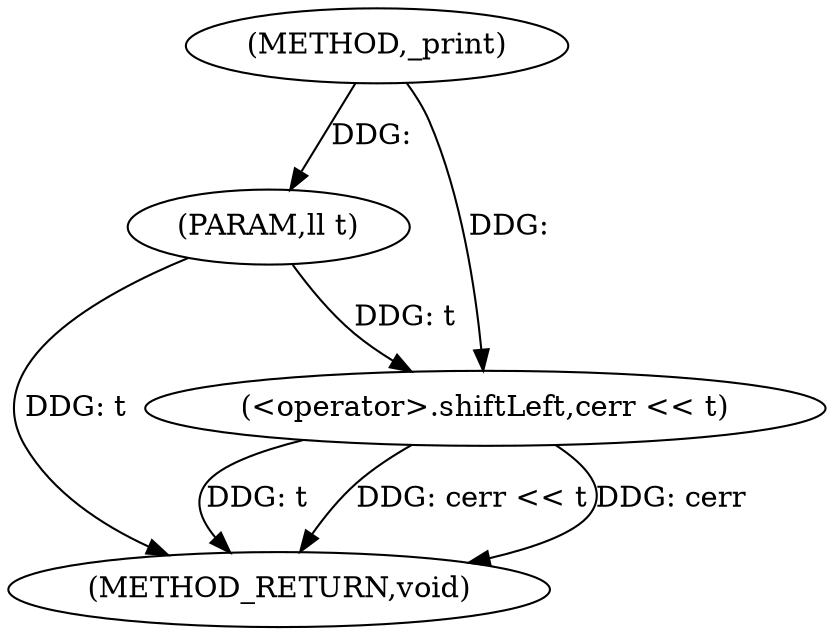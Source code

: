 digraph "_print" {  
"1000109" [label = "(METHOD,_print)" ]
"1000115" [label = "(METHOD_RETURN,void)" ]
"1000110" [label = "(PARAM,ll t)" ]
"1000112" [label = "(<operator>.shiftLeft,cerr << t)" ]
  "1000110" -> "1000115"  [ label = "DDG: t"] 
  "1000112" -> "1000115"  [ label = "DDG: t"] 
  "1000112" -> "1000115"  [ label = "DDG: cerr << t"] 
  "1000112" -> "1000115"  [ label = "DDG: cerr"] 
  "1000109" -> "1000110"  [ label = "DDG: "] 
  "1000109" -> "1000112"  [ label = "DDG: "] 
  "1000110" -> "1000112"  [ label = "DDG: t"] 
}
